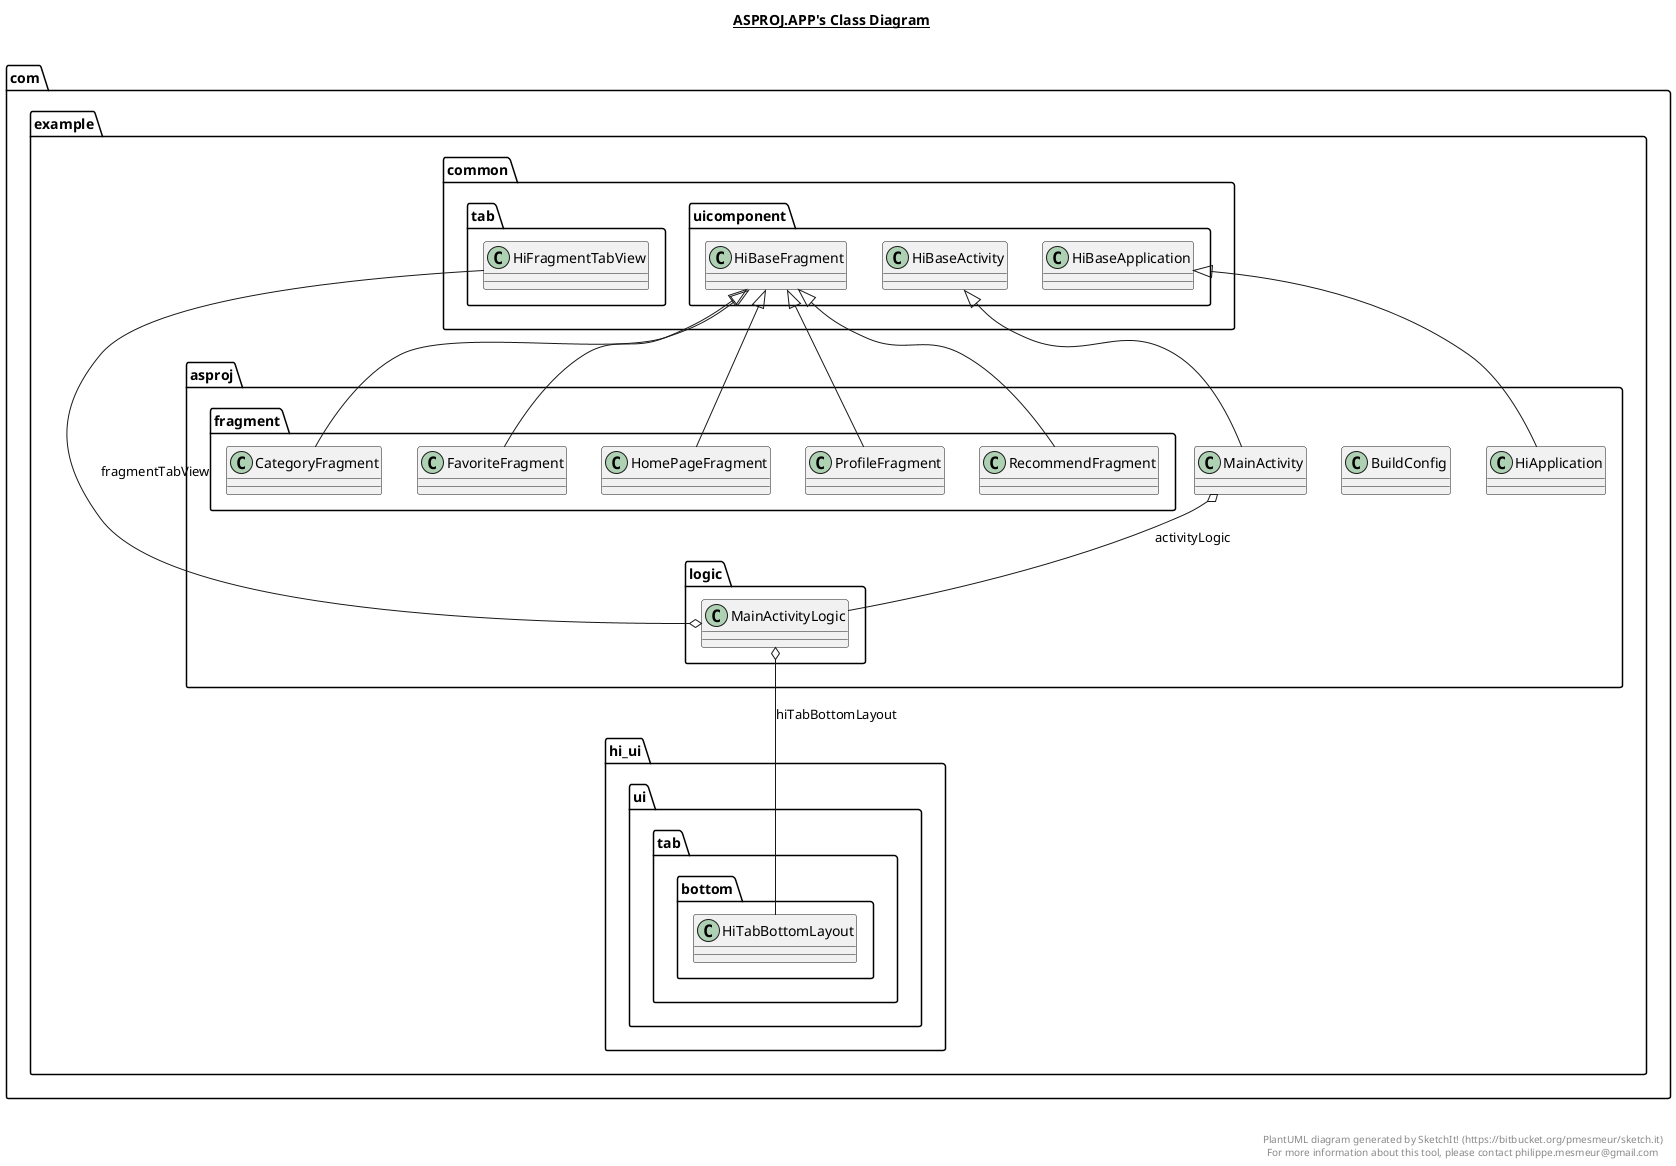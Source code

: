 @startuml

title __ASPROJ.APP's Class Diagram__\n

  namespace com.example.asproj {
    class com.example.asproj.BuildConfig {
    }
  }
  

  namespace com.example.asproj {
    class com.example.asproj.HiApplication {
    }
  }
  

  namespace com.example.asproj {
    class com.example.asproj.MainActivity {
    }
  }
  

  namespace com.example.asproj {
    namespace fragment {
      class com.example.asproj.fragment.CategoryFragment {
      }
    }
  }
  

  namespace com.example.asproj {
    namespace fragment {
      class com.example.asproj.fragment.FavoriteFragment {
      }
    }
  }
  

  namespace com.example.asproj {
    namespace fragment {
      class com.example.asproj.fragment.HomePageFragment {
      }
    }
  }
  

  namespace com.example.asproj {
    namespace fragment {
      class com.example.asproj.fragment.ProfileFragment {
      }
    }
  }
  

  namespace com.example.asproj {
    namespace fragment {
      class com.example.asproj.fragment.RecommendFragment {
      }
    }
  }
  

  namespace com.example.asproj {
    namespace logic {
      class com.example.asproj.logic.MainActivityLogic {
      }
    }
  }
  

  com.example.asproj.HiApplication -up-|> com.example.common.uicomponent.HiBaseApplication
  com.example.asproj.MainActivity .up.|> com.example.asproj.logic.MainActivityLogic.ActivityProvider
  com.example.asproj.MainActivity -up-|> com.example.common.uicomponent.HiBaseActivity
  com.example.asproj.MainActivity o-- com.example.asproj.logic.MainActivityLogic : activityLogic
  com.example.asproj.fragment.CategoryFragment -up-|> com.example.common.uicomponent.HiBaseFragment
  com.example.asproj.fragment.FavoriteFragment -up-|> com.example.common.uicomponent.HiBaseFragment
  com.example.asproj.fragment.HomePageFragment -up-|> com.example.common.uicomponent.HiBaseFragment
  com.example.asproj.fragment.ProfileFragment -up-|> com.example.common.uicomponent.HiBaseFragment
  com.example.asproj.fragment.RecommendFragment -up-|> com.example.common.uicomponent.HiBaseFragment
  com.example.asproj.logic.MainActivityLogic o-- com.example.asproj.logic.MainActivityLogic.ActivityProvider : activityProvider
  com.example.asproj.logic.MainActivityLogic o-- com.example.common.tab.HiFragmentTabView : fragmentTabView
  com.example.asproj.logic.MainActivityLogic o-- com.example.hi_ui.ui.tab.bottom.HiTabBottomLayout : hiTabBottomLayout


right footer


PlantUML diagram generated by SketchIt! (https://bitbucket.org/pmesmeur/sketch.it)
For more information about this tool, please contact philippe.mesmeur@gmail.com
endfooter

@enduml
